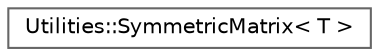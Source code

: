 digraph "Graphical Class Hierarchy"
{
 // LATEX_PDF_SIZE
  bgcolor="transparent";
  edge [fontname=Helvetica,fontsize=10,labelfontname=Helvetica,labelfontsize=10];
  node [fontname=Helvetica,fontsize=10,shape=box,height=0.2,width=0.4];
  rankdir="LR";
  Node0 [id="Node000000",label="Utilities::SymmetricMatrix\< T \>",height=0.2,width=0.4,color="grey40", fillcolor="white", style="filled",URL="$class_utilities_1_1_symmetric_matrix.html",tooltip="Symetric matrix."];
}
